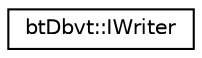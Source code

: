 digraph "Graphical Class Hierarchy"
{
  edge [fontname="Helvetica",fontsize="10",labelfontname="Helvetica",labelfontsize="10"];
  node [fontname="Helvetica",fontsize="10",shape=record];
  rankdir="LR";
  Node1 [label="btDbvt::IWriter",height=0.2,width=0.4,color="black", fillcolor="white", style="filled",URL="$structbt_dbvt_1_1_i_writer.html"];
}
